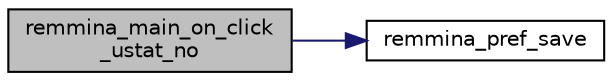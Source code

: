 digraph "remmina_main_on_click_ustat_no"
{
  edge [fontname="Helvetica",fontsize="10",labelfontname="Helvetica",labelfontsize="10"];
  node [fontname="Helvetica",fontsize="10",shape=record];
  rankdir="LR";
  Node4835 [label="remmina_main_on_click\l_ustat_no",height=0.2,width=0.4,color="black", fillcolor="grey75", style="filled", fontcolor="black"];
  Node4835 -> Node4836 [color="midnightblue",fontsize="10",style="solid",fontname="Helvetica"];
  Node4836 [label="remmina_pref_save",height=0.2,width=0.4,color="black", fillcolor="white", style="filled",URL="$remmina__pref_8c.html#a1c614a5e7dc3cd415be6e0a926e26983"];
}
